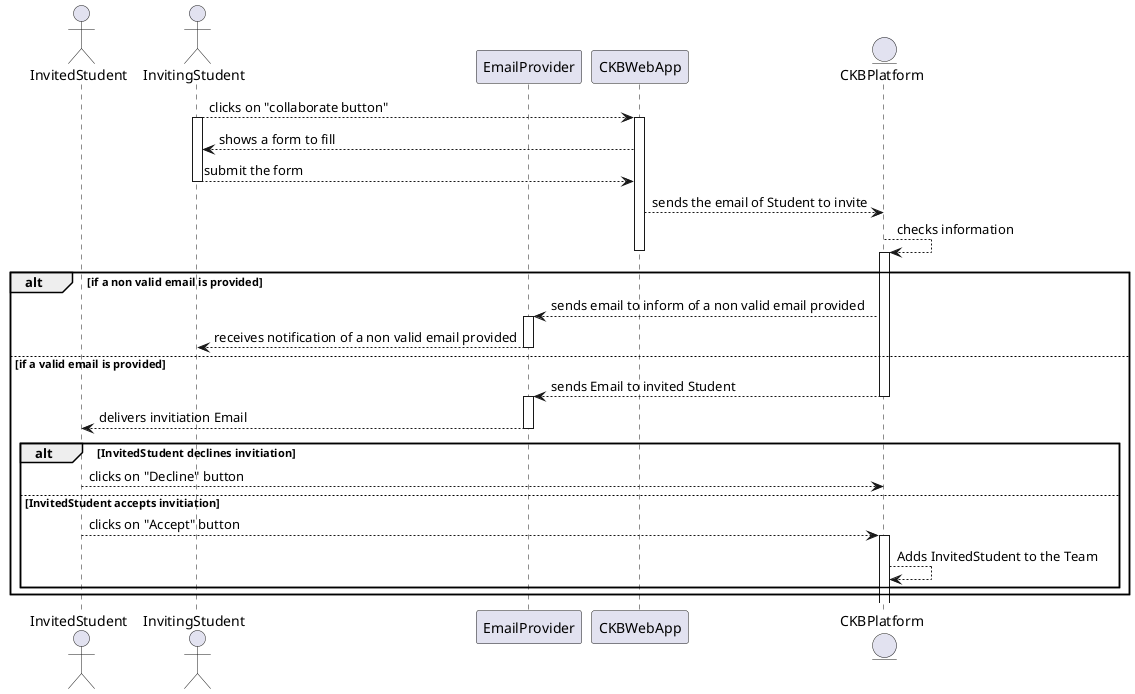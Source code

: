 @startuml
actor InvitedStudent as UB
actor InvitingStudent as UA
participant EmailProvider as E
participant CKBWebApp as A
entity CKBPlatform as P

UA--->A: clicks on "collaborate button"
activate UA
activate A
UA<---A: shows a form to fill 
UA--->A: submit the form
deactivate UA
A---->P: sends the email of Student to invite
P-->P: checks information
deactivate A
alt if a non valid email is provided
    activate P
    P-->E: sends email to inform of a non valid email provided
    activate E
    E-->UA: receives notification of a non valid email provided
    deactivate E
else if a valid email is provided
P---->E: sends Email to invited Student
deactivate P
activate E
E---->UB: delivers invitiation Email
deactivate E

alt InvitedStudent declines invitiation
    UB--->P: clicks on "Decline" button
else InvitedStudent accepts invitiation
    UB--->P: clicks on "Accept" button
    activate P
    P--->P: Adds InvitedStudent to the Team
end 
end 
@enduml